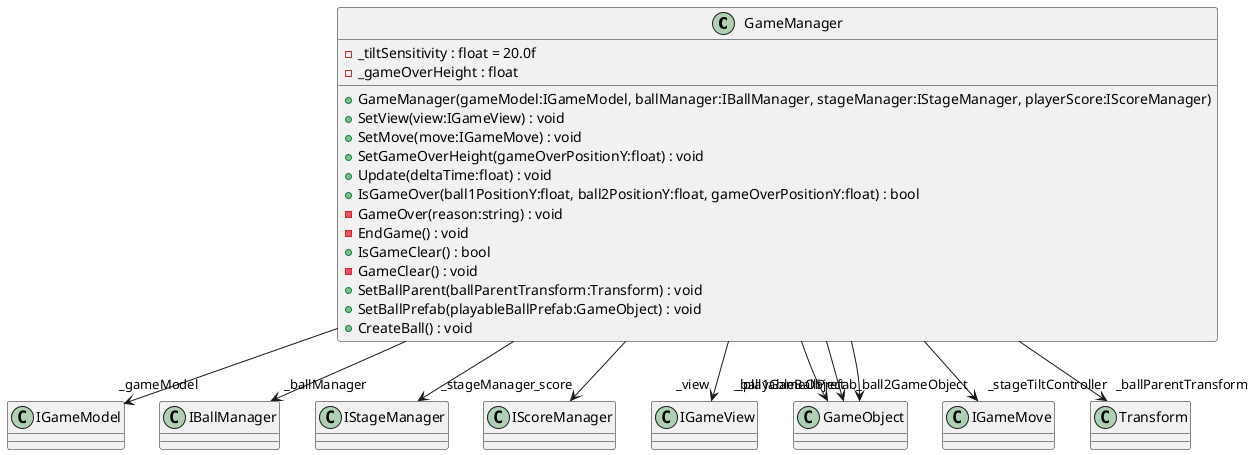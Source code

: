 @startuml
class GameManager {
    - _tiltSensitivity : float = 20.0f
    + GameManager(gameModel:IGameModel, ballManager:IBallManager, stageManager:IStageManager, playerScore:IScoreManager)
    + SetView(view:IGameView) : void
    + SetMove(move:IGameMove) : void
    - _gameOverHeight : float
    + SetGameOverHeight(gameOverPositionY:float) : void
    + Update(deltaTime:float) : void
    + IsGameOver(ball1PositionY:float, ball2PositionY:float, gameOverPositionY:float) : bool
    - GameOver(reason:string) : void
    - EndGame() : void
    + IsGameClear() : bool
    - GameClear() : void
    + SetBallParent(ballParentTransform:Transform) : void
    + SetBallPrefab(playableBallPrefab:GameObject) : void
    + CreateBall() : void
}
GameManager --> "_gameModel" IGameModel
GameManager --> "_ballManager" IBallManager
GameManager --> "_stageManager" IStageManager
GameManager --> "_score" IScoreManager
GameManager --> "_view" IGameView
GameManager --> "_ball1GameObject" GameObject
GameManager --> "_ball2GameObject" GameObject
GameManager --> "_stageTiltController" IGameMove
GameManager --> "_ballParentTransform" Transform
GameManager --> "_playableBallPrefab" GameObject
@enduml
